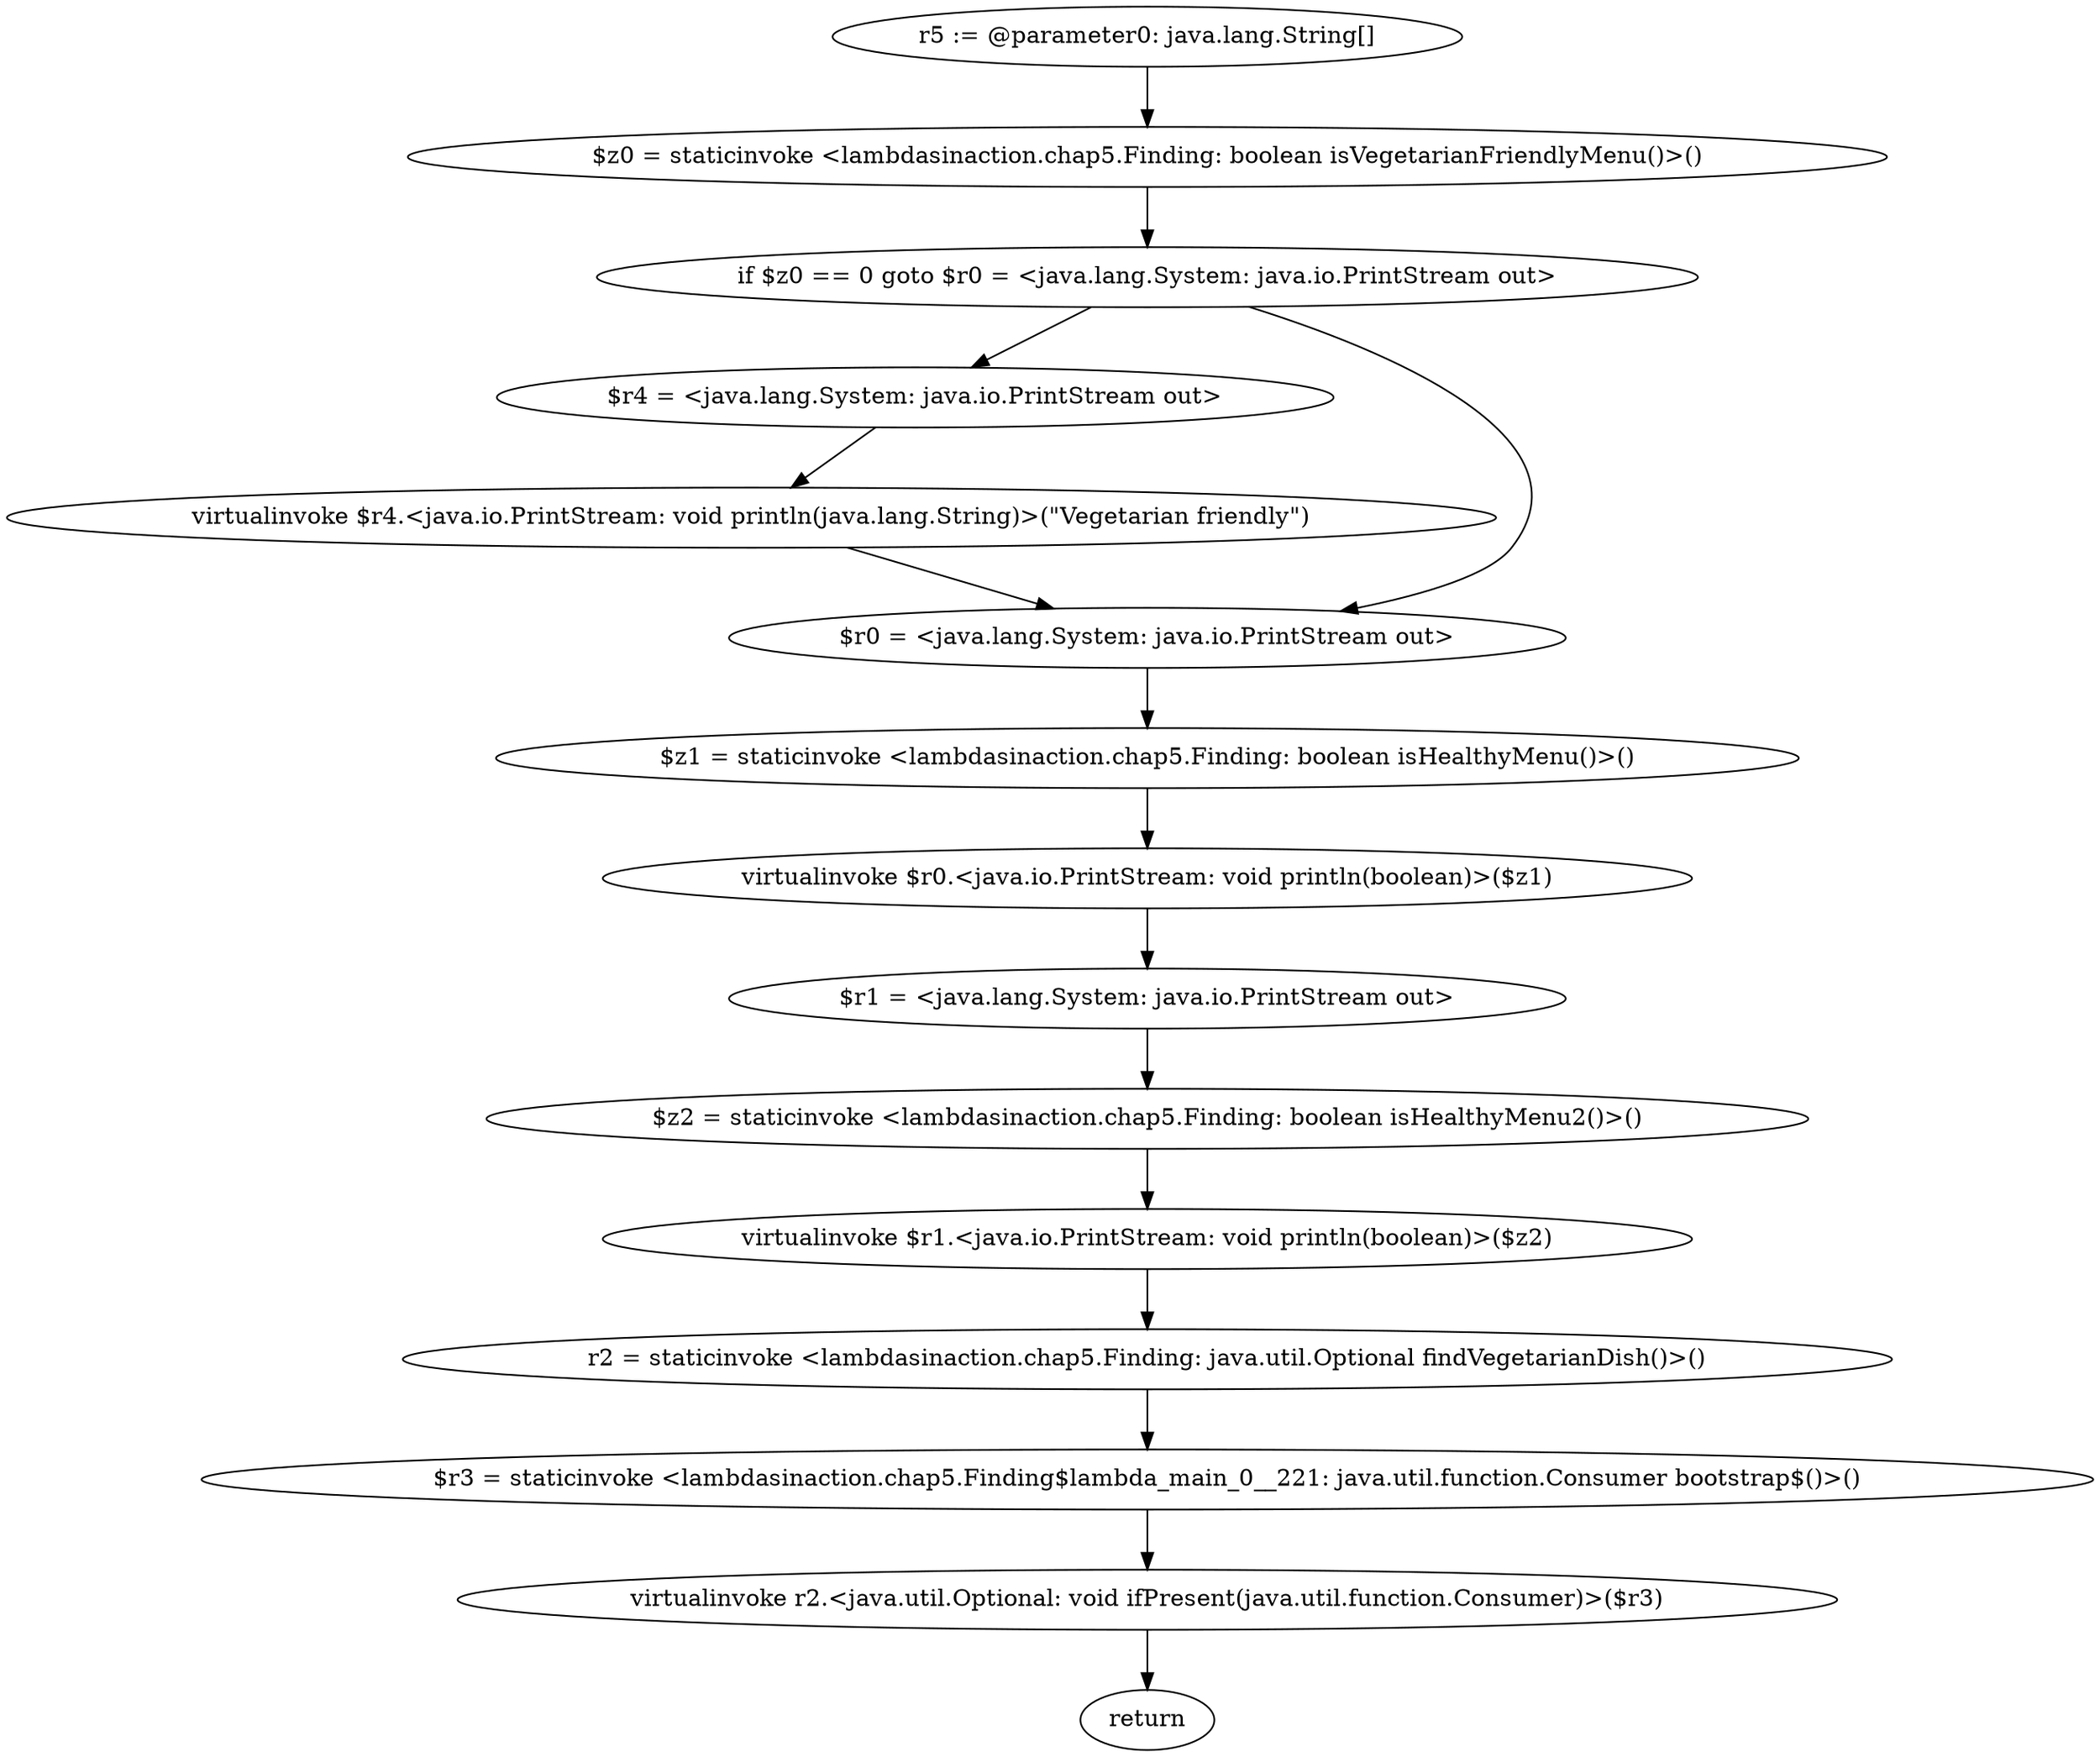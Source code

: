 digraph "unitGraph" {
    "r5 := @parameter0: java.lang.String[]"
    "$z0 = staticinvoke <lambdasinaction.chap5.Finding: boolean isVegetarianFriendlyMenu()>()"
    "if $z0 == 0 goto $r0 = <java.lang.System: java.io.PrintStream out>"
    "$r4 = <java.lang.System: java.io.PrintStream out>"
    "virtualinvoke $r4.<java.io.PrintStream: void println(java.lang.String)>(\"Vegetarian friendly\")"
    "$r0 = <java.lang.System: java.io.PrintStream out>"
    "$z1 = staticinvoke <lambdasinaction.chap5.Finding: boolean isHealthyMenu()>()"
    "virtualinvoke $r0.<java.io.PrintStream: void println(boolean)>($z1)"
    "$r1 = <java.lang.System: java.io.PrintStream out>"
    "$z2 = staticinvoke <lambdasinaction.chap5.Finding: boolean isHealthyMenu2()>()"
    "virtualinvoke $r1.<java.io.PrintStream: void println(boolean)>($z2)"
    "r2 = staticinvoke <lambdasinaction.chap5.Finding: java.util.Optional findVegetarianDish()>()"
    "$r3 = staticinvoke <lambdasinaction.chap5.Finding$lambda_main_0__221: java.util.function.Consumer bootstrap$()>()"
    "virtualinvoke r2.<java.util.Optional: void ifPresent(java.util.function.Consumer)>($r3)"
    "return"
    "r5 := @parameter0: java.lang.String[]"->"$z0 = staticinvoke <lambdasinaction.chap5.Finding: boolean isVegetarianFriendlyMenu()>()";
    "$z0 = staticinvoke <lambdasinaction.chap5.Finding: boolean isVegetarianFriendlyMenu()>()"->"if $z0 == 0 goto $r0 = <java.lang.System: java.io.PrintStream out>";
    "if $z0 == 0 goto $r0 = <java.lang.System: java.io.PrintStream out>"->"$r4 = <java.lang.System: java.io.PrintStream out>";
    "if $z0 == 0 goto $r0 = <java.lang.System: java.io.PrintStream out>"->"$r0 = <java.lang.System: java.io.PrintStream out>";
    "$r4 = <java.lang.System: java.io.PrintStream out>"->"virtualinvoke $r4.<java.io.PrintStream: void println(java.lang.String)>(\"Vegetarian friendly\")";
    "virtualinvoke $r4.<java.io.PrintStream: void println(java.lang.String)>(\"Vegetarian friendly\")"->"$r0 = <java.lang.System: java.io.PrintStream out>";
    "$r0 = <java.lang.System: java.io.PrintStream out>"->"$z1 = staticinvoke <lambdasinaction.chap5.Finding: boolean isHealthyMenu()>()";
    "$z1 = staticinvoke <lambdasinaction.chap5.Finding: boolean isHealthyMenu()>()"->"virtualinvoke $r0.<java.io.PrintStream: void println(boolean)>($z1)";
    "virtualinvoke $r0.<java.io.PrintStream: void println(boolean)>($z1)"->"$r1 = <java.lang.System: java.io.PrintStream out>";
    "$r1 = <java.lang.System: java.io.PrintStream out>"->"$z2 = staticinvoke <lambdasinaction.chap5.Finding: boolean isHealthyMenu2()>()";
    "$z2 = staticinvoke <lambdasinaction.chap5.Finding: boolean isHealthyMenu2()>()"->"virtualinvoke $r1.<java.io.PrintStream: void println(boolean)>($z2)";
    "virtualinvoke $r1.<java.io.PrintStream: void println(boolean)>($z2)"->"r2 = staticinvoke <lambdasinaction.chap5.Finding: java.util.Optional findVegetarianDish()>()";
    "r2 = staticinvoke <lambdasinaction.chap5.Finding: java.util.Optional findVegetarianDish()>()"->"$r3 = staticinvoke <lambdasinaction.chap5.Finding$lambda_main_0__221: java.util.function.Consumer bootstrap$()>()";
    "$r3 = staticinvoke <lambdasinaction.chap5.Finding$lambda_main_0__221: java.util.function.Consumer bootstrap$()>()"->"virtualinvoke r2.<java.util.Optional: void ifPresent(java.util.function.Consumer)>($r3)";
    "virtualinvoke r2.<java.util.Optional: void ifPresent(java.util.function.Consumer)>($r3)"->"return";
}

